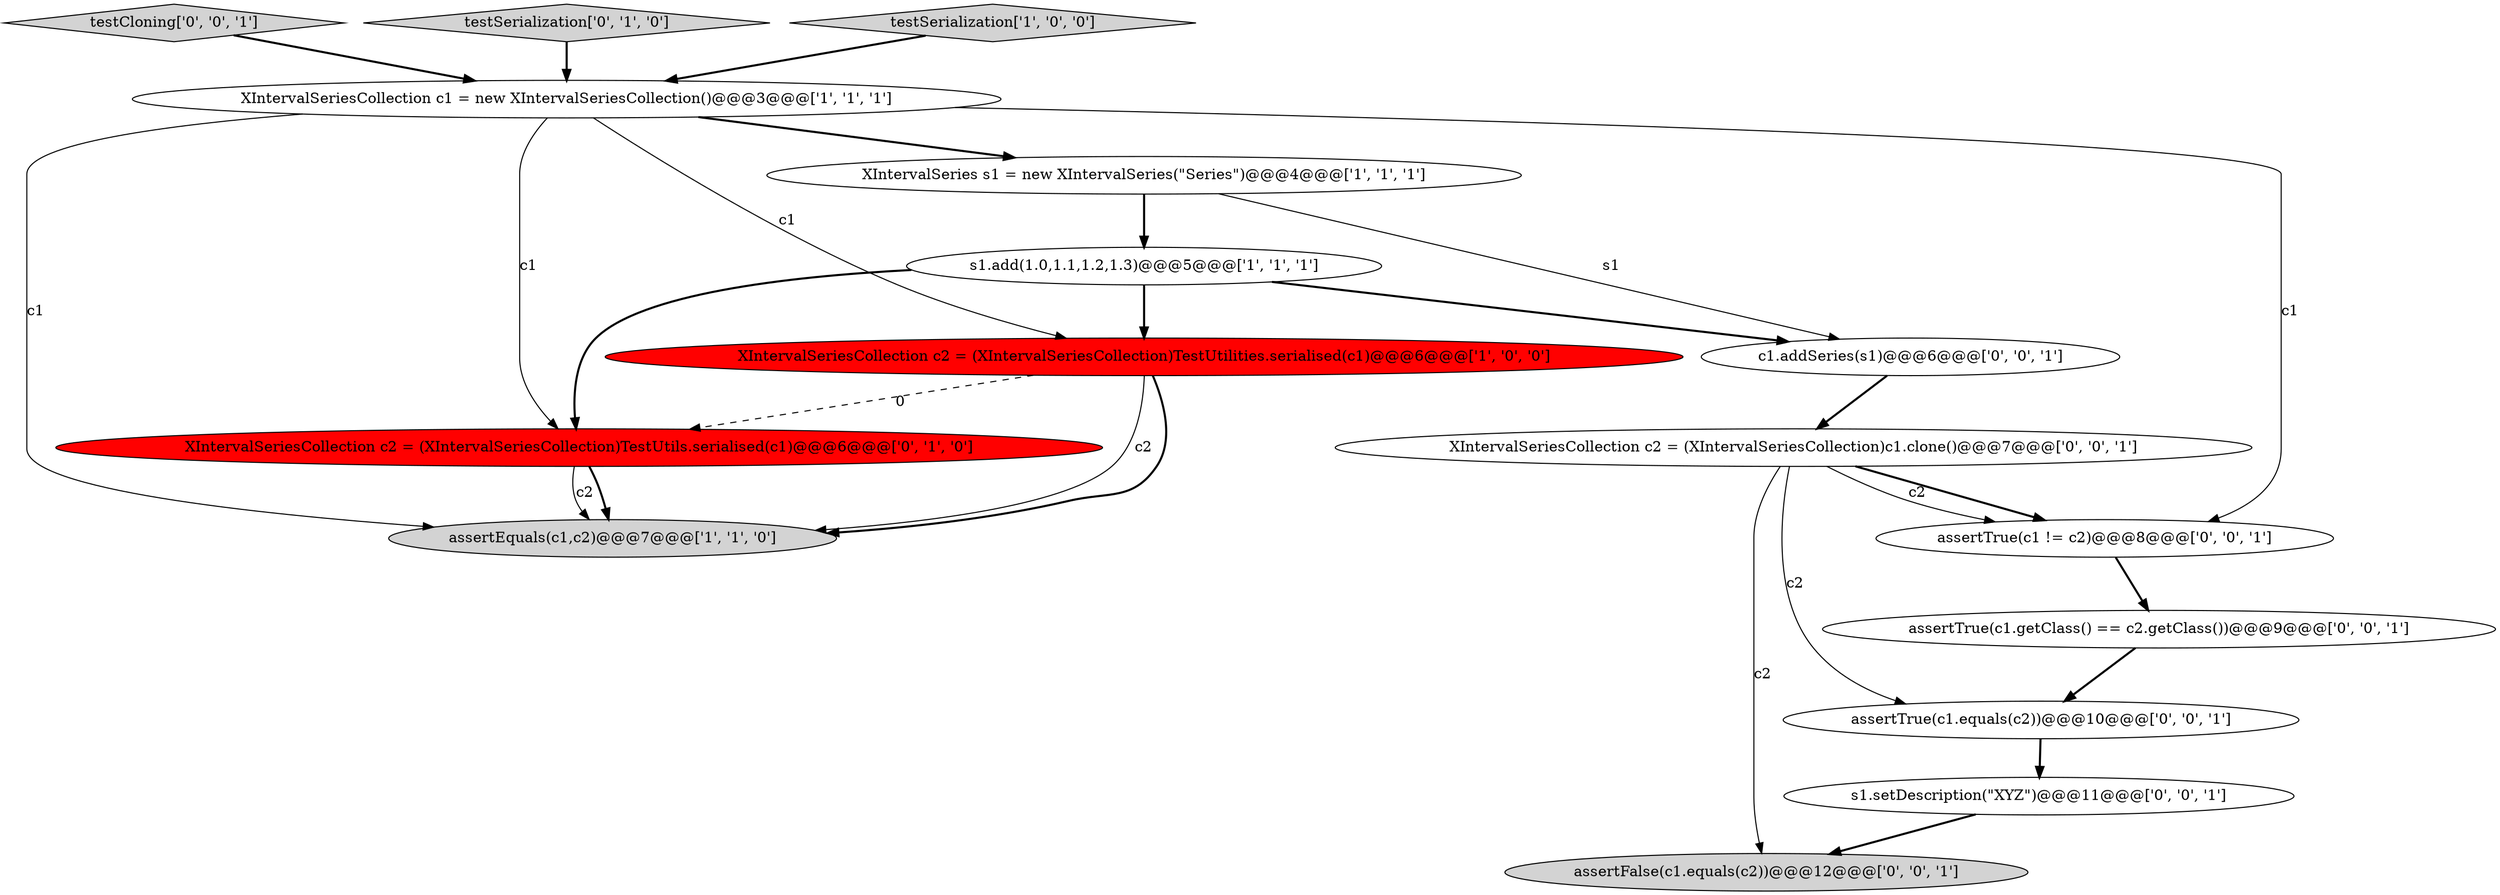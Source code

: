 digraph {
14 [style = filled, label = "testCloning['0', '0', '1']", fillcolor = lightgray, shape = diamond image = "AAA0AAABBB3BBB"];
0 [style = filled, label = "XIntervalSeriesCollection c1 = new XIntervalSeriesCollection()@@@3@@@['1', '1', '1']", fillcolor = white, shape = ellipse image = "AAA0AAABBB1BBB"];
8 [style = filled, label = "assertFalse(c1.equals(c2))@@@12@@@['0', '0', '1']", fillcolor = lightgray, shape = ellipse image = "AAA0AAABBB3BBB"];
4 [style = filled, label = "s1.add(1.0,1.1,1.2,1.3)@@@5@@@['1', '1', '1']", fillcolor = white, shape = ellipse image = "AAA0AAABBB1BBB"];
7 [style = filled, label = "testSerialization['0', '1', '0']", fillcolor = lightgray, shape = diamond image = "AAA0AAABBB2BBB"];
13 [style = filled, label = "s1.setDescription(\"XYZ\")@@@11@@@['0', '0', '1']", fillcolor = white, shape = ellipse image = "AAA0AAABBB3BBB"];
3 [style = filled, label = "assertEquals(c1,c2)@@@7@@@['1', '1', '0']", fillcolor = lightgray, shape = ellipse image = "AAA0AAABBB1BBB"];
1 [style = filled, label = "XIntervalSeries s1 = new XIntervalSeries(\"Series\")@@@4@@@['1', '1', '1']", fillcolor = white, shape = ellipse image = "AAA0AAABBB1BBB"];
11 [style = filled, label = "assertTrue(c1.equals(c2))@@@10@@@['0', '0', '1']", fillcolor = white, shape = ellipse image = "AAA0AAABBB3BBB"];
15 [style = filled, label = "c1.addSeries(s1)@@@6@@@['0', '0', '1']", fillcolor = white, shape = ellipse image = "AAA0AAABBB3BBB"];
10 [style = filled, label = "assertTrue(c1.getClass() == c2.getClass())@@@9@@@['0', '0', '1']", fillcolor = white, shape = ellipse image = "AAA0AAABBB3BBB"];
6 [style = filled, label = "XIntervalSeriesCollection c2 = (XIntervalSeriesCollection)TestUtils.serialised(c1)@@@6@@@['0', '1', '0']", fillcolor = red, shape = ellipse image = "AAA1AAABBB2BBB"];
5 [style = filled, label = "testSerialization['1', '0', '0']", fillcolor = lightgray, shape = diamond image = "AAA0AAABBB1BBB"];
9 [style = filled, label = "assertTrue(c1 != c2)@@@8@@@['0', '0', '1']", fillcolor = white, shape = ellipse image = "AAA0AAABBB3BBB"];
2 [style = filled, label = "XIntervalSeriesCollection c2 = (XIntervalSeriesCollection)TestUtilities.serialised(c1)@@@6@@@['1', '0', '0']", fillcolor = red, shape = ellipse image = "AAA1AAABBB1BBB"];
12 [style = filled, label = "XIntervalSeriesCollection c2 = (XIntervalSeriesCollection)c1.clone()@@@7@@@['0', '0', '1']", fillcolor = white, shape = ellipse image = "AAA0AAABBB3BBB"];
6->3 [style = bold, label=""];
2->3 [style = solid, label="c2"];
1->4 [style = bold, label=""];
12->11 [style = solid, label="c2"];
4->6 [style = bold, label=""];
2->3 [style = bold, label=""];
12->8 [style = solid, label="c2"];
4->15 [style = bold, label=""];
0->9 [style = solid, label="c1"];
7->0 [style = bold, label=""];
4->2 [style = bold, label=""];
9->10 [style = bold, label=""];
6->3 [style = solid, label="c2"];
12->9 [style = bold, label=""];
0->3 [style = solid, label="c1"];
0->6 [style = solid, label="c1"];
14->0 [style = bold, label=""];
5->0 [style = bold, label=""];
12->9 [style = solid, label="c2"];
0->1 [style = bold, label=""];
11->13 [style = bold, label=""];
1->15 [style = solid, label="s1"];
2->6 [style = dashed, label="0"];
15->12 [style = bold, label=""];
13->8 [style = bold, label=""];
0->2 [style = solid, label="c1"];
10->11 [style = bold, label=""];
}
